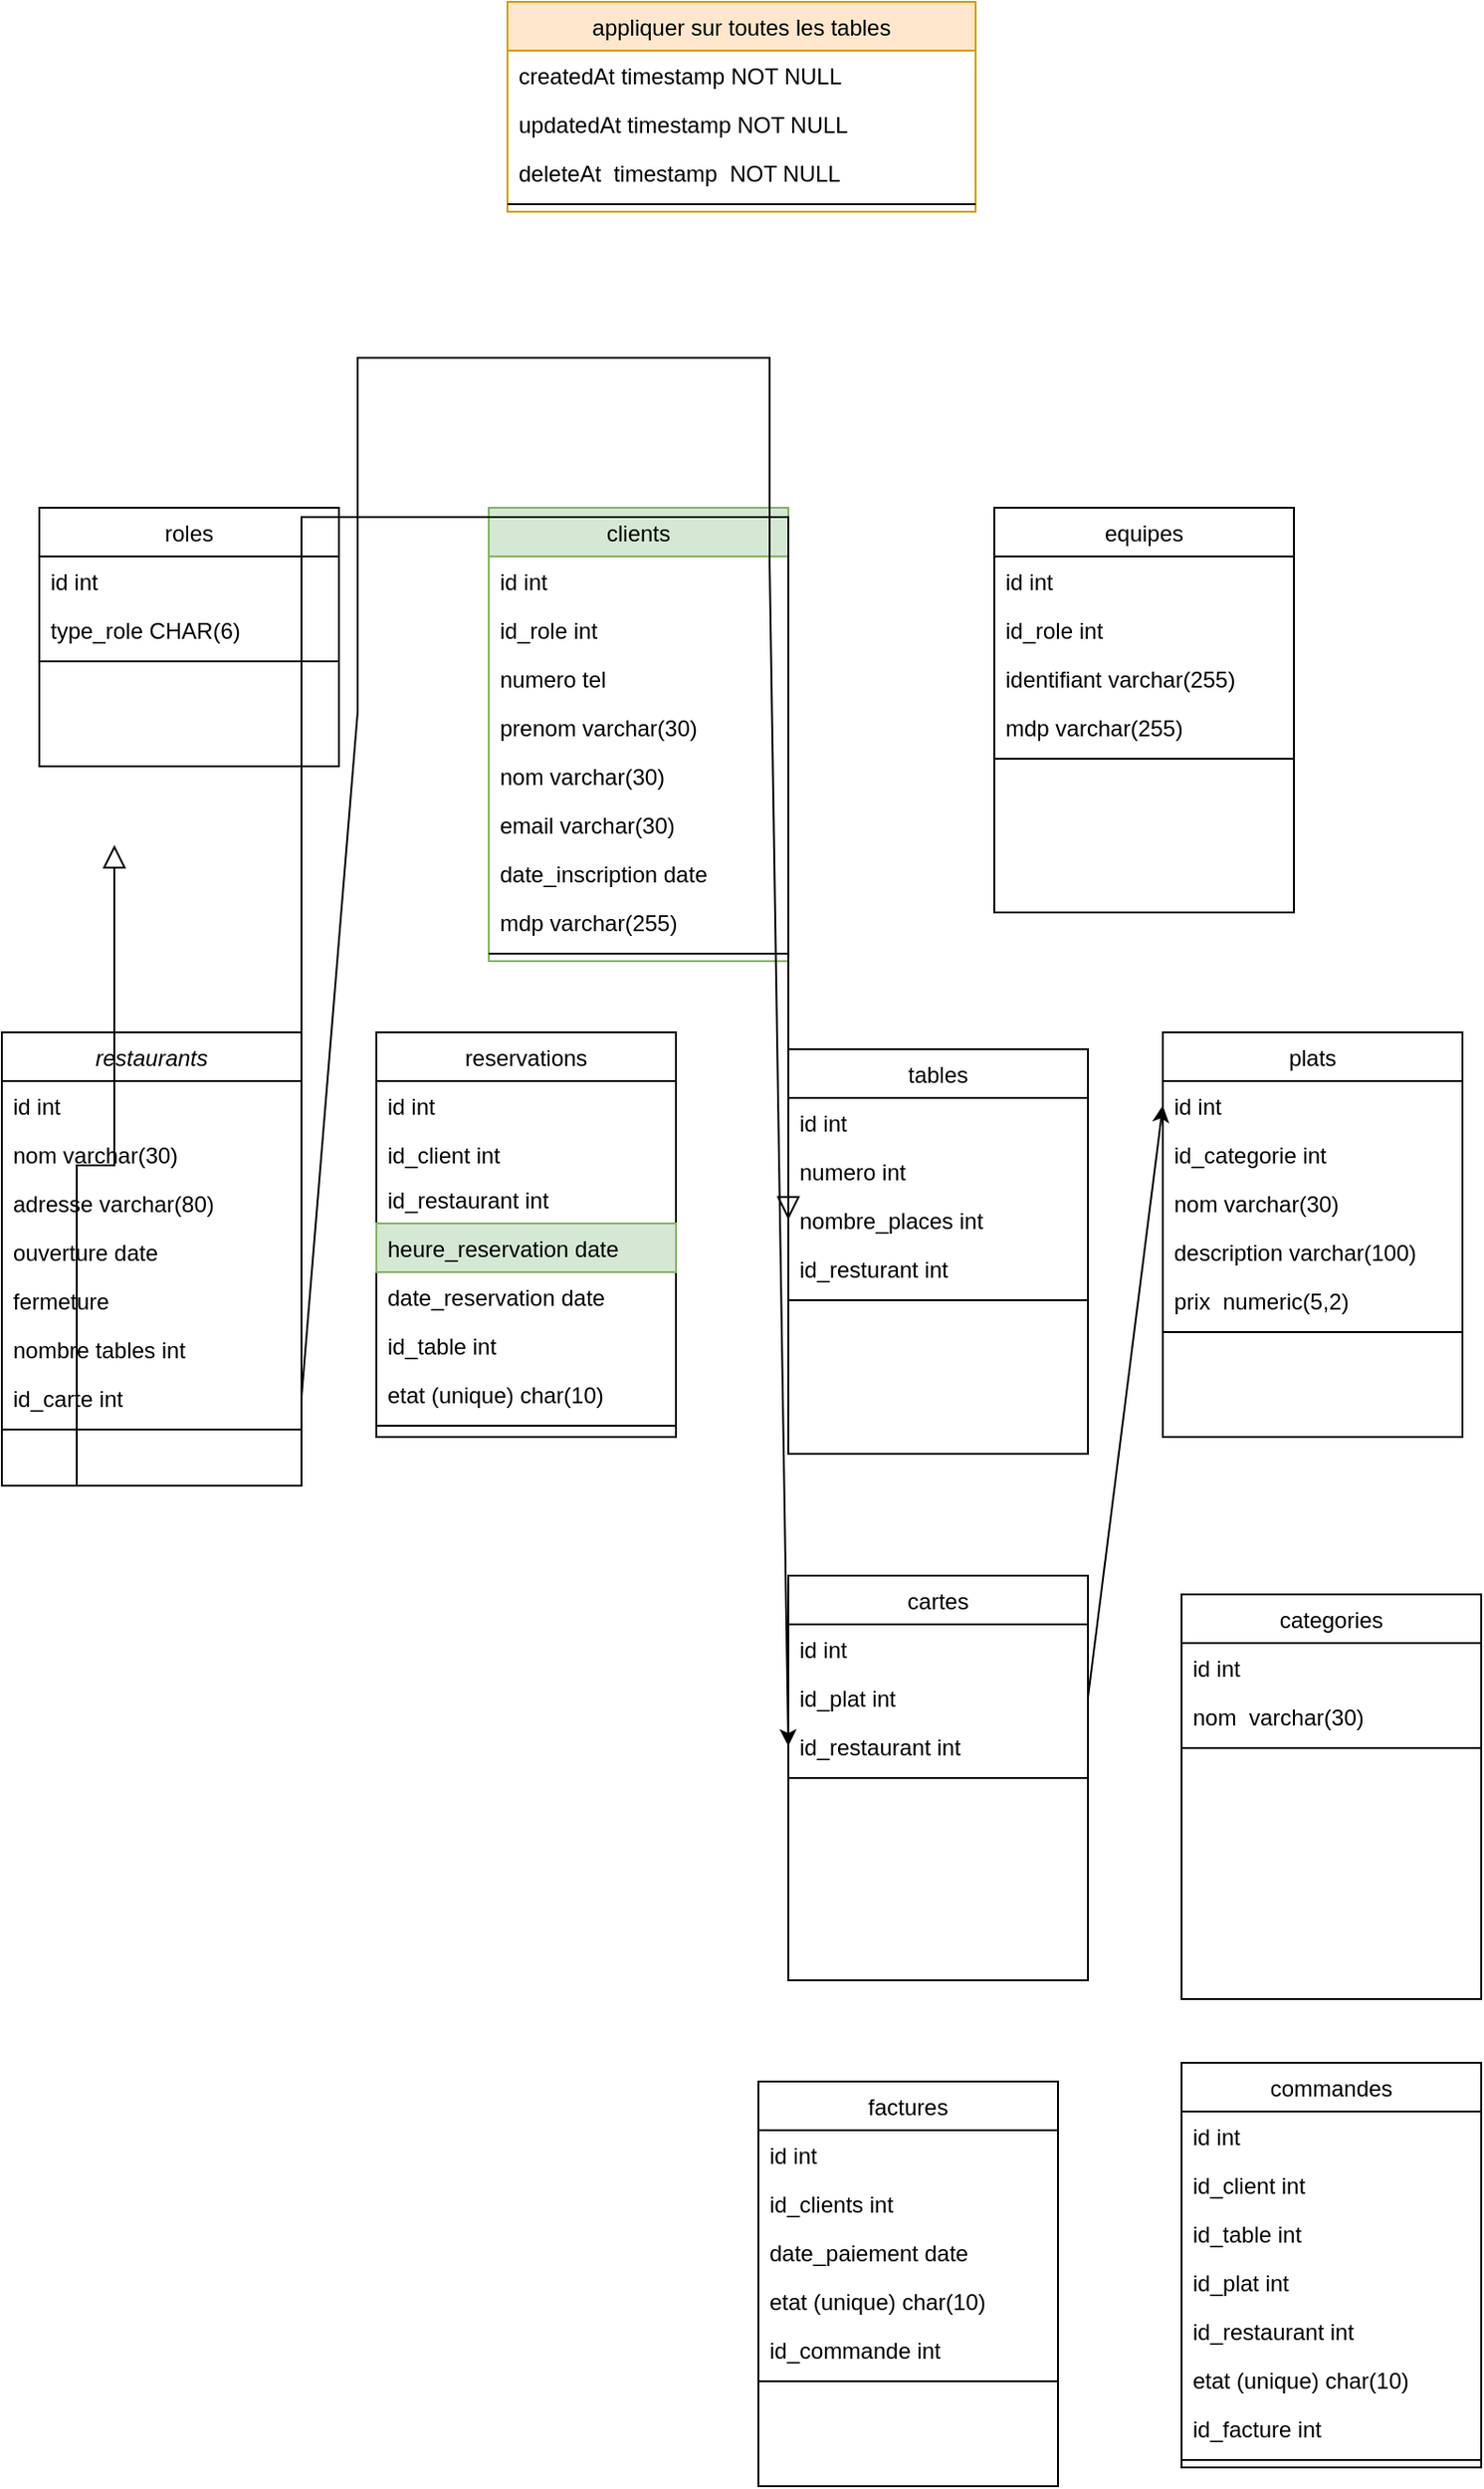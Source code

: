 <mxfile version="22.1.11" type="github">
  <diagram id="C5RBs43oDa-KdzZeNtuy" name="Page-1">
    <mxGraphModel dx="2206" dy="2317" grid="1" gridSize="10" guides="1" tooltips="1" connect="1" arrows="1" fold="1" page="1" pageScale="1" pageWidth="827" pageHeight="1169" math="0" shadow="0">
      <root>
        <mxCell id="WIyWlLk6GJQsqaUBKTNV-0" />
        <mxCell id="WIyWlLk6GJQsqaUBKTNV-1" parent="WIyWlLk6GJQsqaUBKTNV-0" />
        <mxCell id="zkfFHV4jXpPFQw0GAbJ--0" value="restaurants" style="swimlane;fontStyle=2;align=center;verticalAlign=top;childLayout=stackLayout;horizontal=1;startSize=26;horizontalStack=0;resizeParent=1;resizeLast=0;collapsible=1;marginBottom=0;rounded=0;shadow=0;strokeWidth=1;" parent="WIyWlLk6GJQsqaUBKTNV-1" vertex="1">
          <mxGeometry x="10" y="360" width="160" height="242" as="geometry">
            <mxRectangle x="230" y="140" width="160" height="26" as="alternateBounds" />
          </mxGeometry>
        </mxCell>
        <mxCell id="Daupk8jCRFXHcNshcbmI-2" value="id int" style="text;align=left;verticalAlign=top;spacingLeft=4;spacingRight=4;overflow=hidden;rotatable=0;points=[[0,0.5],[1,0.5]];portConstraint=eastwest;rounded=0;shadow=0;html=0;" vertex="1" parent="zkfFHV4jXpPFQw0GAbJ--0">
          <mxGeometry y="26" width="160" height="26" as="geometry" />
        </mxCell>
        <mxCell id="zkfFHV4jXpPFQw0GAbJ--1" value="nom varchar(30)" style="text;align=left;verticalAlign=top;spacingLeft=4;spacingRight=4;overflow=hidden;rotatable=0;points=[[0,0.5],[1,0.5]];portConstraint=eastwest;" parent="zkfFHV4jXpPFQw0GAbJ--0" vertex="1">
          <mxGeometry y="52" width="160" height="26" as="geometry" />
        </mxCell>
        <mxCell id="Daupk8jCRFXHcNshcbmI-22" value="adresse varchar(80)" style="text;align=left;verticalAlign=top;spacingLeft=4;spacingRight=4;overflow=hidden;rotatable=0;points=[[0,0.5],[1,0.5]];portConstraint=eastwest;rounded=0;shadow=0;html=0;" vertex="1" parent="zkfFHV4jXpPFQw0GAbJ--0">
          <mxGeometry y="78" width="160" height="26" as="geometry" />
        </mxCell>
        <mxCell id="zkfFHV4jXpPFQw0GAbJ--3" value="ouverture date" style="text;align=left;verticalAlign=top;spacingLeft=4;spacingRight=4;overflow=hidden;rotatable=0;points=[[0,0.5],[1,0.5]];portConstraint=eastwest;rounded=0;shadow=0;html=0;" parent="zkfFHV4jXpPFQw0GAbJ--0" vertex="1">
          <mxGeometry y="104" width="160" height="26" as="geometry" />
        </mxCell>
        <mxCell id="Daupk8jCRFXHcNshcbmI-21" value="fermeture" style="text;align=left;verticalAlign=top;spacingLeft=4;spacingRight=4;overflow=hidden;rotatable=0;points=[[0,0.5],[1,0.5]];portConstraint=eastwest;rounded=0;shadow=0;html=0;" vertex="1" parent="zkfFHV4jXpPFQw0GAbJ--0">
          <mxGeometry y="130" width="160" height="26" as="geometry" />
        </mxCell>
        <mxCell id="THNNSNgmlFF1877StKQR-0" value="nombre tables int" style="text;align=left;verticalAlign=top;spacingLeft=4;spacingRight=4;overflow=hidden;rotatable=0;points=[[0,0.5],[1,0.5]];portConstraint=eastwest;rounded=0;shadow=0;html=0;" parent="zkfFHV4jXpPFQw0GAbJ--0" vertex="1">
          <mxGeometry y="156" width="160" height="26" as="geometry" />
        </mxCell>
        <mxCell id="THNNSNgmlFF1877StKQR-6" value="id_carte int" style="text;align=left;verticalAlign=top;spacingLeft=4;spacingRight=4;overflow=hidden;rotatable=0;points=[[0,0.5],[1,0.5]];portConstraint=eastwest;rounded=0;shadow=0;html=0;" parent="zkfFHV4jXpPFQw0GAbJ--0" vertex="1">
          <mxGeometry y="182" width="160" height="26" as="geometry" />
        </mxCell>
        <mxCell id="zkfFHV4jXpPFQw0GAbJ--4" value="" style="line;html=1;strokeWidth=1;align=left;verticalAlign=middle;spacingTop=-1;spacingLeft=3;spacingRight=3;rotatable=0;labelPosition=right;points=[];portConstraint=eastwest;" parent="zkfFHV4jXpPFQw0GAbJ--0" vertex="1">
          <mxGeometry y="208" width="160" height="8" as="geometry" />
        </mxCell>
        <mxCell id="zkfFHV4jXpPFQw0GAbJ--12" value="" style="endArrow=block;endSize=10;endFill=0;shadow=0;strokeWidth=1;rounded=0;edgeStyle=elbowEdgeStyle;elbow=vertical;entryX=0.313;entryY=0;entryDx=0;entryDy=0;entryPerimeter=0;exitX=0.25;exitY=1;exitDx=0;exitDy=0;" parent="WIyWlLk6GJQsqaUBKTNV-1" source="zkfFHV4jXpPFQw0GAbJ--0" edge="1">
          <mxGeometry width="160" relative="1" as="geometry">
            <mxPoint x="190" y="210" as="sourcePoint" />
            <mxPoint x="70.08" y="260" as="targetPoint" />
          </mxGeometry>
        </mxCell>
        <mxCell id="zkfFHV4jXpPFQw0GAbJ--17" value="tables" style="swimlane;fontStyle=0;align=center;verticalAlign=top;childLayout=stackLayout;horizontal=1;startSize=26;horizontalStack=0;resizeParent=1;resizeLast=0;collapsible=1;marginBottom=0;rounded=0;shadow=0;strokeWidth=1;" parent="WIyWlLk6GJQsqaUBKTNV-1" vertex="1">
          <mxGeometry x="430" y="369" width="160" height="216" as="geometry">
            <mxRectangle x="550" y="140" width="160" height="26" as="alternateBounds" />
          </mxGeometry>
        </mxCell>
        <mxCell id="Daupk8jCRFXHcNshcbmI-1" value="id int" style="text;align=left;verticalAlign=top;spacingLeft=4;spacingRight=4;overflow=hidden;rotatable=0;points=[[0,0.5],[1,0.5]];portConstraint=eastwest;rounded=0;shadow=0;html=0;" vertex="1" parent="zkfFHV4jXpPFQw0GAbJ--17">
          <mxGeometry y="26" width="160" height="26" as="geometry" />
        </mxCell>
        <mxCell id="Daupk8jCRFXHcNshcbmI-15" value="numero int" style="text;align=left;verticalAlign=top;spacingLeft=4;spacingRight=4;overflow=hidden;rotatable=0;points=[[0,0.5],[1,0.5]];portConstraint=eastwest;rounded=0;shadow=0;html=0;" vertex="1" parent="zkfFHV4jXpPFQw0GAbJ--17">
          <mxGeometry y="52" width="160" height="26" as="geometry" />
        </mxCell>
        <mxCell id="zkfFHV4jXpPFQw0GAbJ--19" value="nombre_places int" style="text;align=left;verticalAlign=top;spacingLeft=4;spacingRight=4;overflow=hidden;rotatable=0;points=[[0,0.5],[1,0.5]];portConstraint=eastwest;rounded=0;shadow=0;html=0;" parent="zkfFHV4jXpPFQw0GAbJ--17" vertex="1">
          <mxGeometry y="78" width="160" height="26" as="geometry" />
        </mxCell>
        <mxCell id="THNNSNgmlFF1877StKQR-4" value="id_resturant int" style="text;align=left;verticalAlign=top;spacingLeft=4;spacingRight=4;overflow=hidden;rotatable=0;points=[[0,0.5],[1,0.5]];portConstraint=eastwest;rounded=0;shadow=0;html=0;" parent="zkfFHV4jXpPFQw0GAbJ--17" vertex="1">
          <mxGeometry y="104" width="160" height="26" as="geometry" />
        </mxCell>
        <mxCell id="zkfFHV4jXpPFQw0GAbJ--23" value="" style="line;html=1;strokeWidth=1;align=left;verticalAlign=middle;spacingTop=-1;spacingLeft=3;spacingRight=3;rotatable=0;labelPosition=right;points=[];portConstraint=eastwest;" parent="zkfFHV4jXpPFQw0GAbJ--17" vertex="1">
          <mxGeometry y="130" width="160" height="8" as="geometry" />
        </mxCell>
        <mxCell id="THNNSNgmlFF1877StKQR-7" value="cartes" style="swimlane;fontStyle=0;align=center;verticalAlign=top;childLayout=stackLayout;horizontal=1;startSize=26;horizontalStack=0;resizeParent=1;resizeLast=0;collapsible=1;marginBottom=0;rounded=0;shadow=0;strokeWidth=1;" parent="WIyWlLk6GJQsqaUBKTNV-1" vertex="1">
          <mxGeometry x="430" y="650" width="160" height="216" as="geometry">
            <mxRectangle x="550" y="140" width="160" height="26" as="alternateBounds" />
          </mxGeometry>
        </mxCell>
        <mxCell id="Daupk8jCRFXHcNshcbmI-7" value="id int" style="text;align=left;verticalAlign=top;spacingLeft=4;spacingRight=4;overflow=hidden;rotatable=0;points=[[0,0.5],[1,0.5]];portConstraint=eastwest;rounded=0;shadow=0;html=0;" vertex="1" parent="THNNSNgmlFF1877StKQR-7">
          <mxGeometry y="26" width="160" height="26" as="geometry" />
        </mxCell>
        <mxCell id="THNNSNgmlFF1877StKQR-8" value="id_plat int" style="text;align=left;verticalAlign=top;spacingLeft=4;spacingRight=4;overflow=hidden;rotatable=0;points=[[0,0.5],[1,0.5]];portConstraint=eastwest;rounded=0;shadow=0;html=0;" parent="THNNSNgmlFF1877StKQR-7" vertex="1">
          <mxGeometry y="52" width="160" height="26" as="geometry" />
        </mxCell>
        <mxCell id="THNNSNgmlFF1877StKQR-26" value="id_restaurant int" style="text;align=left;verticalAlign=top;spacingLeft=4;spacingRight=4;overflow=hidden;rotatable=0;points=[[0,0.5],[1,0.5]];portConstraint=eastwest;rounded=0;shadow=0;html=0;" parent="THNNSNgmlFF1877StKQR-7" vertex="1">
          <mxGeometry y="78" width="160" height="26" as="geometry" />
        </mxCell>
        <mxCell id="THNNSNgmlFF1877StKQR-10" value="" style="line;html=1;strokeWidth=1;align=left;verticalAlign=middle;spacingTop=-1;spacingLeft=3;spacingRight=3;rotatable=0;labelPosition=right;points=[];portConstraint=eastwest;" parent="THNNSNgmlFF1877StKQR-7" vertex="1">
          <mxGeometry y="104" width="160" height="8" as="geometry" />
        </mxCell>
        <mxCell id="THNNSNgmlFF1877StKQR-13" value="categories" style="swimlane;fontStyle=0;align=center;verticalAlign=top;childLayout=stackLayout;horizontal=1;startSize=26;horizontalStack=0;resizeParent=1;resizeLast=0;collapsible=1;marginBottom=0;rounded=0;shadow=0;strokeWidth=1;" parent="WIyWlLk6GJQsqaUBKTNV-1" vertex="1">
          <mxGeometry x="640" y="660" width="160" height="216" as="geometry">
            <mxRectangle x="550" y="140" width="160" height="26" as="alternateBounds" />
          </mxGeometry>
        </mxCell>
        <mxCell id="Daupk8jCRFXHcNshcbmI-10" value="id int" style="text;align=left;verticalAlign=top;spacingLeft=4;spacingRight=4;overflow=hidden;rotatable=0;points=[[0,0.5],[1,0.5]];portConstraint=eastwest;rounded=0;shadow=0;html=0;" vertex="1" parent="THNNSNgmlFF1877StKQR-13">
          <mxGeometry y="26" width="160" height="26" as="geometry" />
        </mxCell>
        <mxCell id="THNNSNgmlFF1877StKQR-14" value="nom  varchar(30)" style="text;align=left;verticalAlign=top;spacingLeft=4;spacingRight=4;overflow=hidden;rotatable=0;points=[[0,0.5],[1,0.5]];portConstraint=eastwest;rounded=0;shadow=0;html=0;" parent="THNNSNgmlFF1877StKQR-13" vertex="1">
          <mxGeometry y="52" width="160" height="26" as="geometry" />
        </mxCell>
        <mxCell id="THNNSNgmlFF1877StKQR-18" value="" style="line;html=1;strokeWidth=1;align=left;verticalAlign=middle;spacingTop=-1;spacingLeft=3;spacingRight=3;rotatable=0;labelPosition=right;points=[];portConstraint=eastwest;" parent="THNNSNgmlFF1877StKQR-13" vertex="1">
          <mxGeometry y="78" width="160" height="8" as="geometry" />
        </mxCell>
        <mxCell id="THNNSNgmlFF1877StKQR-27" value="plats" style="swimlane;fontStyle=0;align=center;verticalAlign=top;childLayout=stackLayout;horizontal=1;startSize=26;horizontalStack=0;resizeParent=1;resizeLast=0;collapsible=1;marginBottom=0;rounded=0;shadow=0;strokeWidth=1;" parent="WIyWlLk6GJQsqaUBKTNV-1" vertex="1">
          <mxGeometry x="630" y="360" width="160" height="216" as="geometry">
            <mxRectangle x="550" y="140" width="160" height="26" as="alternateBounds" />
          </mxGeometry>
        </mxCell>
        <mxCell id="Daupk8jCRFXHcNshcbmI-11" value="id int" style="text;align=left;verticalAlign=top;spacingLeft=4;spacingRight=4;overflow=hidden;rotatable=0;points=[[0,0.5],[1,0.5]];portConstraint=eastwest;rounded=0;shadow=0;html=0;" vertex="1" parent="THNNSNgmlFF1877StKQR-27">
          <mxGeometry y="26" width="160" height="26" as="geometry" />
        </mxCell>
        <mxCell id="THNNSNgmlFF1877StKQR-29" value="id_categorie int" style="text;align=left;verticalAlign=top;spacingLeft=4;spacingRight=4;overflow=hidden;rotatable=0;points=[[0,0.5],[1,0.5]];portConstraint=eastwest;rounded=0;shadow=0;html=0;" parent="THNNSNgmlFF1877StKQR-27" vertex="1">
          <mxGeometry y="52" width="160" height="26" as="geometry" />
        </mxCell>
        <mxCell id="THNNSNgmlFF1877StKQR-32" value="nom varchar(30)" style="text;align=left;verticalAlign=top;spacingLeft=4;spacingRight=4;overflow=hidden;rotatable=0;points=[[0,0.5],[1,0.5]];portConstraint=eastwest;rounded=0;shadow=0;html=0;" parent="THNNSNgmlFF1877StKQR-27" vertex="1">
          <mxGeometry y="78" width="160" height="26" as="geometry" />
        </mxCell>
        <mxCell id="THNNSNgmlFF1877StKQR-33" value="description varchar(100)" style="text;align=left;verticalAlign=top;spacingLeft=4;spacingRight=4;overflow=hidden;rotatable=0;points=[[0,0.5],[1,0.5]];portConstraint=eastwest;rounded=0;shadow=0;html=0;" parent="THNNSNgmlFF1877StKQR-27" vertex="1">
          <mxGeometry y="104" width="160" height="26" as="geometry" />
        </mxCell>
        <mxCell id="THNNSNgmlFF1877StKQR-81" value="prix  numeric(5,2)" style="text;align=left;verticalAlign=top;spacingLeft=4;spacingRight=4;overflow=hidden;rotatable=0;points=[[0,0.5],[1,0.5]];portConstraint=eastwest;rounded=0;shadow=0;html=0;" parent="THNNSNgmlFF1877StKQR-27" vertex="1">
          <mxGeometry y="130" width="160" height="26" as="geometry" />
        </mxCell>
        <mxCell id="THNNSNgmlFF1877StKQR-31" value="" style="line;html=1;strokeWidth=1;align=left;verticalAlign=middle;spacingTop=-1;spacingLeft=3;spacingRight=3;rotatable=0;labelPosition=right;points=[];portConstraint=eastwest;" parent="THNNSNgmlFF1877StKQR-27" vertex="1">
          <mxGeometry y="156" width="160" height="8" as="geometry" />
        </mxCell>
        <mxCell id="THNNSNgmlFF1877StKQR-35" value="clients" style="swimlane;fontStyle=0;align=center;verticalAlign=top;childLayout=stackLayout;horizontal=1;startSize=26;horizontalStack=0;resizeParent=1;resizeLast=0;collapsible=1;marginBottom=0;rounded=0;shadow=0;strokeWidth=1;fillColor=#d5e8d4;strokeColor=#82b366;" parent="WIyWlLk6GJQsqaUBKTNV-1" vertex="1">
          <mxGeometry x="270" y="80" width="160" height="242" as="geometry">
            <mxRectangle x="130" y="380" width="160" height="26" as="alternateBounds" />
          </mxGeometry>
        </mxCell>
        <mxCell id="Daupk8jCRFXHcNshcbmI-4" value="id int" style="text;align=left;verticalAlign=top;spacingLeft=4;spacingRight=4;overflow=hidden;rotatable=0;points=[[0,0.5],[1,0.5]];portConstraint=eastwest;rounded=0;shadow=0;html=0;" vertex="1" parent="THNNSNgmlFF1877StKQR-35">
          <mxGeometry y="26" width="160" height="26" as="geometry" />
        </mxCell>
        <mxCell id="Daupk8jCRFXHcNshcbmI-24" value="id_role int" style="text;align=left;verticalAlign=top;spacingLeft=4;spacingRight=4;overflow=hidden;rotatable=0;points=[[0,0.5],[1,0.5]];portConstraint=eastwest;" vertex="1" parent="THNNSNgmlFF1877StKQR-35">
          <mxGeometry y="52" width="160" height="26" as="geometry" />
        </mxCell>
        <mxCell id="THNNSNgmlFF1877StKQR-36" value="numero tel " style="text;align=left;verticalAlign=top;spacingLeft=4;spacingRight=4;overflow=hidden;rotatable=0;points=[[0,0.5],[1,0.5]];portConstraint=eastwest;" parent="THNNSNgmlFF1877StKQR-35" vertex="1">
          <mxGeometry y="78" width="160" height="26" as="geometry" />
        </mxCell>
        <mxCell id="THNNSNgmlFF1877StKQR-37" value="prenom varchar(30)" style="text;align=left;verticalAlign=top;spacingLeft=4;spacingRight=4;overflow=hidden;rotatable=0;points=[[0,0.5],[1,0.5]];portConstraint=eastwest;rounded=0;shadow=0;html=0;" parent="THNNSNgmlFF1877StKQR-35" vertex="1">
          <mxGeometry y="104" width="160" height="26" as="geometry" />
        </mxCell>
        <mxCell id="THNNSNgmlFF1877StKQR-38" value="nom varchar(30)" style="text;align=left;verticalAlign=top;spacingLeft=4;spacingRight=4;overflow=hidden;rotatable=0;points=[[0,0.5],[1,0.5]];portConstraint=eastwest;rounded=0;shadow=0;html=0;" parent="THNNSNgmlFF1877StKQR-35" vertex="1">
          <mxGeometry y="130" width="160" height="26" as="geometry" />
        </mxCell>
        <mxCell id="THNNSNgmlFF1877StKQR-39" value="email varchar(30)" style="text;align=left;verticalAlign=top;spacingLeft=4;spacingRight=4;overflow=hidden;rotatable=0;points=[[0,0.5],[1,0.5]];portConstraint=eastwest;rounded=0;shadow=0;html=0;" parent="THNNSNgmlFF1877StKQR-35" vertex="1">
          <mxGeometry y="156" width="160" height="26" as="geometry" />
        </mxCell>
        <mxCell id="THNNSNgmlFF1877StKQR-40" value="date_inscription date" style="text;align=left;verticalAlign=top;spacingLeft=4;spacingRight=4;overflow=hidden;rotatable=0;points=[[0,0.5],[1,0.5]];portConstraint=eastwest;rounded=0;shadow=0;html=0;" parent="THNNSNgmlFF1877StKQR-35" vertex="1">
          <mxGeometry y="182" width="160" height="26" as="geometry" />
        </mxCell>
        <mxCell id="Daupk8jCRFXHcNshcbmI-30" value="mdp varchar(255)" style="text;align=left;verticalAlign=top;spacingLeft=4;spacingRight=4;overflow=hidden;rotatable=0;points=[[0,0.5],[1,0.5]];portConstraint=eastwest;" vertex="1" parent="THNNSNgmlFF1877StKQR-35">
          <mxGeometry y="208" width="160" height="26" as="geometry" />
        </mxCell>
        <mxCell id="THNNSNgmlFF1877StKQR-42" value="" style="line;html=1;strokeWidth=1;align=left;verticalAlign=middle;spacingTop=-1;spacingLeft=3;spacingRight=3;rotatable=0;labelPosition=right;points=[];portConstraint=eastwest;" parent="THNNSNgmlFF1877StKQR-35" vertex="1">
          <mxGeometry y="234" width="160" height="8" as="geometry" />
        </mxCell>
        <mxCell id="THNNSNgmlFF1877StKQR-43" value="equipes" style="swimlane;fontStyle=0;align=center;verticalAlign=top;childLayout=stackLayout;horizontal=1;startSize=26;horizontalStack=0;resizeParent=1;resizeLast=0;collapsible=1;marginBottom=0;rounded=0;shadow=0;strokeWidth=1;" parent="WIyWlLk6GJQsqaUBKTNV-1" vertex="1">
          <mxGeometry x="540" y="80" width="160" height="216" as="geometry">
            <mxRectangle x="130" y="380" width="160" height="26" as="alternateBounds" />
          </mxGeometry>
        </mxCell>
        <mxCell id="Daupk8jCRFXHcNshcbmI-6" value="id int" style="text;align=left;verticalAlign=top;spacingLeft=4;spacingRight=4;overflow=hidden;rotatable=0;points=[[0,0.5],[1,0.5]];portConstraint=eastwest;rounded=0;shadow=0;html=0;" vertex="1" parent="THNNSNgmlFF1877StKQR-43">
          <mxGeometry y="26" width="160" height="26" as="geometry" />
        </mxCell>
        <mxCell id="THNNSNgmlFF1877StKQR-44" value="id_role int" style="text;align=left;verticalAlign=top;spacingLeft=4;spacingRight=4;overflow=hidden;rotatable=0;points=[[0,0.5],[1,0.5]];portConstraint=eastwest;" parent="THNNSNgmlFF1877StKQR-43" vertex="1">
          <mxGeometry y="52" width="160" height="26" as="geometry" />
        </mxCell>
        <mxCell id="Daupk8jCRFXHcNshcbmI-31" value="identifiant varchar(255)" style="text;align=left;verticalAlign=top;spacingLeft=4;spacingRight=4;overflow=hidden;rotatable=0;points=[[0,0.5],[1,0.5]];portConstraint=eastwest;rounded=0;shadow=0;html=0;" vertex="1" parent="THNNSNgmlFF1877StKQR-43">
          <mxGeometry y="78" width="160" height="26" as="geometry" />
        </mxCell>
        <mxCell id="Daupk8jCRFXHcNshcbmI-29" value="mdp varchar(255)" style="text;align=left;verticalAlign=top;spacingLeft=4;spacingRight=4;overflow=hidden;rotatable=0;points=[[0,0.5],[1,0.5]];portConstraint=eastwest;" vertex="1" parent="THNNSNgmlFF1877StKQR-43">
          <mxGeometry y="104" width="160" height="26" as="geometry" />
        </mxCell>
        <mxCell id="THNNSNgmlFF1877StKQR-49" value="" style="line;html=1;strokeWidth=1;align=left;verticalAlign=middle;spacingTop=-1;spacingLeft=3;spacingRight=3;rotatable=0;labelPosition=right;points=[];portConstraint=eastwest;" parent="THNNSNgmlFF1877StKQR-43" vertex="1">
          <mxGeometry y="130" width="160" height="8" as="geometry" />
        </mxCell>
        <mxCell id="THNNSNgmlFF1877StKQR-52" value="roles" style="swimlane;fontStyle=0;align=center;verticalAlign=top;childLayout=stackLayout;horizontal=1;startSize=26;horizontalStack=0;resizeParent=1;resizeLast=0;collapsible=1;marginBottom=0;rounded=0;shadow=0;strokeWidth=1;" parent="WIyWlLk6GJQsqaUBKTNV-1" vertex="1">
          <mxGeometry x="30" y="80" width="160" height="138" as="geometry">
            <mxRectangle x="340" y="380" width="170" height="26" as="alternateBounds" />
          </mxGeometry>
        </mxCell>
        <mxCell id="Daupk8jCRFXHcNshcbmI-12" value="id int" style="text;align=left;verticalAlign=top;spacingLeft=4;spacingRight=4;overflow=hidden;rotatable=0;points=[[0,0.5],[1,0.5]];portConstraint=eastwest;rounded=0;shadow=0;html=0;" vertex="1" parent="THNNSNgmlFF1877StKQR-52">
          <mxGeometry y="26" width="160" height="26" as="geometry" />
        </mxCell>
        <mxCell id="THNNSNgmlFF1877StKQR-56" value="type_role CHAR(6)" style="text;align=left;verticalAlign=top;spacingLeft=4;spacingRight=4;overflow=hidden;rotatable=0;points=[[0,0.5],[1,0.5]];portConstraint=eastwest;rounded=0;shadow=0;html=0;" parent="THNNSNgmlFF1877StKQR-52" vertex="1">
          <mxGeometry y="52" width="160" height="26" as="geometry" />
        </mxCell>
        <mxCell id="THNNSNgmlFF1877StKQR-55" value="" style="line;html=1;strokeWidth=1;align=left;verticalAlign=middle;spacingTop=-1;spacingLeft=3;spacingRight=3;rotatable=0;labelPosition=right;points=[];portConstraint=eastwest;" parent="THNNSNgmlFF1877StKQR-52" vertex="1">
          <mxGeometry y="78" width="160" height="8" as="geometry" />
        </mxCell>
        <mxCell id="THNNSNgmlFF1877StKQR-59" value="reservations" style="swimlane;fontStyle=0;align=center;verticalAlign=top;childLayout=stackLayout;horizontal=1;startSize=26;horizontalStack=0;resizeParent=1;resizeLast=0;collapsible=1;marginBottom=0;rounded=0;shadow=0;strokeWidth=1;" parent="WIyWlLk6GJQsqaUBKTNV-1" vertex="1">
          <mxGeometry x="210" y="360" width="160" height="216" as="geometry">
            <mxRectangle x="550" y="140" width="160" height="26" as="alternateBounds" />
          </mxGeometry>
        </mxCell>
        <mxCell id="Daupk8jCRFXHcNshcbmI-8" value="id int" style="text;align=left;verticalAlign=top;spacingLeft=4;spacingRight=4;overflow=hidden;rotatable=0;points=[[0,0.5],[1,0.5]];portConstraint=eastwest;rounded=0;shadow=0;html=0;" vertex="1" parent="THNNSNgmlFF1877StKQR-59">
          <mxGeometry y="26" width="160" height="26" as="geometry" />
        </mxCell>
        <mxCell id="THNNSNgmlFF1877StKQR-60" value="id_client int" style="text;align=left;verticalAlign=top;spacingLeft=4;spacingRight=4;overflow=hidden;rotatable=0;points=[[0,0.5],[1,0.5]];portConstraint=eastwest;rounded=0;shadow=0;html=0;" parent="THNNSNgmlFF1877StKQR-59" vertex="1">
          <mxGeometry y="52" width="160" height="24" as="geometry" />
        </mxCell>
        <mxCell id="THNNSNgmlFF1877StKQR-64" value="id_restaurant int" style="text;align=left;verticalAlign=top;spacingLeft=4;spacingRight=4;overflow=hidden;rotatable=0;points=[[0,0.5],[1,0.5]];portConstraint=eastwest;rounded=0;shadow=0;html=0;" parent="THNNSNgmlFF1877StKQR-59" vertex="1">
          <mxGeometry y="76" width="160" height="26" as="geometry" />
        </mxCell>
        <mxCell id="THNNSNgmlFF1877StKQR-61" value="heure_reservation date" style="text;align=left;verticalAlign=top;spacingLeft=4;spacingRight=4;overflow=hidden;rotatable=0;points=[[0,0.5],[1,0.5]];portConstraint=eastwest;rounded=0;shadow=0;html=0;fillColor=#d5e8d4;strokeColor=#82b366;" parent="THNNSNgmlFF1877StKQR-59" vertex="1">
          <mxGeometry y="102" width="160" height="26" as="geometry" />
        </mxCell>
        <mxCell id="Daupk8jCRFXHcNshcbmI-23" value="date_reservation date" style="text;align=left;verticalAlign=top;spacingLeft=4;spacingRight=4;overflow=hidden;rotatable=0;points=[[0,0.5],[1,0.5]];portConstraint=eastwest;rounded=0;shadow=0;html=0;" vertex="1" parent="THNNSNgmlFF1877StKQR-59">
          <mxGeometry y="128" width="160" height="26" as="geometry" />
        </mxCell>
        <mxCell id="Daupk8jCRFXHcNshcbmI-18" value="id_table int" style="text;align=left;verticalAlign=top;spacingLeft=4;spacingRight=4;overflow=hidden;rotatable=0;points=[[0,0.5],[1,0.5]];portConstraint=eastwest;rounded=0;shadow=0;html=0;" vertex="1" parent="THNNSNgmlFF1877StKQR-59">
          <mxGeometry y="154" width="160" height="26" as="geometry" />
        </mxCell>
        <mxCell id="THNNSNgmlFF1877StKQR-65" value="etat (unique) char(10)" style="text;align=left;verticalAlign=top;spacingLeft=4;spacingRight=4;overflow=hidden;rotatable=0;points=[[0,0.5],[1,0.5]];portConstraint=eastwest;rounded=0;shadow=0;html=0;" parent="THNNSNgmlFF1877StKQR-59" vertex="1">
          <mxGeometry y="180" width="160" height="26" as="geometry" />
        </mxCell>
        <mxCell id="THNNSNgmlFF1877StKQR-63" value="" style="line;html=1;strokeWidth=1;align=left;verticalAlign=middle;spacingTop=-1;spacingLeft=3;spacingRight=3;rotatable=0;labelPosition=right;points=[];portConstraint=eastwest;" parent="THNNSNgmlFF1877StKQR-59" vertex="1">
          <mxGeometry y="206" width="160" height="8" as="geometry" />
        </mxCell>
        <mxCell id="THNNSNgmlFF1877StKQR-66" value="factures" style="swimlane;fontStyle=0;align=center;verticalAlign=top;childLayout=stackLayout;horizontal=1;startSize=26;horizontalStack=0;resizeParent=1;resizeLast=0;collapsible=1;marginBottom=0;rounded=0;shadow=0;strokeWidth=1;" parent="WIyWlLk6GJQsqaUBKTNV-1" vertex="1">
          <mxGeometry x="414" y="920" width="160" height="216" as="geometry">
            <mxRectangle x="550" y="140" width="160" height="26" as="alternateBounds" />
          </mxGeometry>
        </mxCell>
        <mxCell id="Daupk8jCRFXHcNshcbmI-9" value="id int" style="text;align=left;verticalAlign=top;spacingLeft=4;spacingRight=4;overflow=hidden;rotatable=0;points=[[0,0.5],[1,0.5]];portConstraint=eastwest;rounded=0;shadow=0;html=0;" vertex="1" parent="THNNSNgmlFF1877StKQR-66">
          <mxGeometry y="26" width="160" height="26" as="geometry" />
        </mxCell>
        <mxCell id="THNNSNgmlFF1877StKQR-67" value="id_clients int" style="text;align=left;verticalAlign=top;spacingLeft=4;spacingRight=4;overflow=hidden;rotatable=0;points=[[0,0.5],[1,0.5]];portConstraint=eastwest;rounded=0;shadow=0;html=0;" parent="THNNSNgmlFF1877StKQR-66" vertex="1">
          <mxGeometry y="52" width="160" height="26" as="geometry" />
        </mxCell>
        <mxCell id="THNNSNgmlFF1877StKQR-69" value="date_paiement date" style="text;align=left;verticalAlign=top;spacingLeft=4;spacingRight=4;overflow=hidden;rotatable=0;points=[[0,0.5],[1,0.5]];portConstraint=eastwest;rounded=0;shadow=0;html=0;" parent="THNNSNgmlFF1877StKQR-66" vertex="1">
          <mxGeometry y="78" width="160" height="26" as="geometry" />
        </mxCell>
        <mxCell id="THNNSNgmlFF1877StKQR-72" value="etat (unique) char(10)" style="text;align=left;verticalAlign=top;spacingLeft=4;spacingRight=4;overflow=hidden;rotatable=0;points=[[0,0.5],[1,0.5]];portConstraint=eastwest;rounded=0;shadow=0;html=0;" parent="THNNSNgmlFF1877StKQR-66" vertex="1">
          <mxGeometry y="104" width="160" height="26" as="geometry" />
        </mxCell>
        <mxCell id="THNNSNgmlFF1877StKQR-73" value="id_commande int" style="text;align=left;verticalAlign=top;spacingLeft=4;spacingRight=4;overflow=hidden;rotatable=0;points=[[0,0.5],[1,0.5]];portConstraint=eastwest;rounded=0;shadow=0;html=0;" parent="THNNSNgmlFF1877StKQR-66" vertex="1">
          <mxGeometry y="130" width="160" height="26" as="geometry" />
        </mxCell>
        <mxCell id="THNNSNgmlFF1877StKQR-70" value="" style="line;html=1;strokeWidth=1;align=left;verticalAlign=middle;spacingTop=-1;spacingLeft=3;spacingRight=3;rotatable=0;labelPosition=right;points=[];portConstraint=eastwest;" parent="THNNSNgmlFF1877StKQR-66" vertex="1">
          <mxGeometry y="156" width="160" height="8" as="geometry" />
        </mxCell>
        <mxCell id="THNNSNgmlFF1877StKQR-74" value="commandes" style="swimlane;fontStyle=0;align=center;verticalAlign=top;childLayout=stackLayout;horizontal=1;startSize=26;horizontalStack=0;resizeParent=1;resizeLast=0;collapsible=1;marginBottom=0;rounded=0;shadow=0;strokeWidth=1;" parent="WIyWlLk6GJQsqaUBKTNV-1" vertex="1">
          <mxGeometry x="640" y="910" width="160" height="216" as="geometry">
            <mxRectangle x="550" y="140" width="160" height="26" as="alternateBounds" />
          </mxGeometry>
        </mxCell>
        <mxCell id="Daupk8jCRFXHcNshcbmI-13" value="id int" style="text;align=left;verticalAlign=top;spacingLeft=4;spacingRight=4;overflow=hidden;rotatable=0;points=[[0,0.5],[1,0.5]];portConstraint=eastwest;rounded=0;shadow=0;html=0;" vertex="1" parent="THNNSNgmlFF1877StKQR-74">
          <mxGeometry y="26" width="160" height="26" as="geometry" />
        </mxCell>
        <mxCell id="THNNSNgmlFF1877StKQR-75" value="id_client int" style="text;align=left;verticalAlign=top;spacingLeft=4;spacingRight=4;overflow=hidden;rotatable=0;points=[[0,0.5],[1,0.5]];portConstraint=eastwest;rounded=0;shadow=0;html=0;" parent="THNNSNgmlFF1877StKQR-74" vertex="1">
          <mxGeometry y="52" width="160" height="26" as="geometry" />
        </mxCell>
        <mxCell id="Daupk8jCRFXHcNshcbmI-16" value="id_table int" style="text;align=left;verticalAlign=top;spacingLeft=4;spacingRight=4;overflow=hidden;rotatable=0;points=[[0,0.5],[1,0.5]];portConstraint=eastwest;rounded=0;shadow=0;html=0;" vertex="1" parent="THNNSNgmlFF1877StKQR-74">
          <mxGeometry y="78" width="160" height="26" as="geometry" />
        </mxCell>
        <mxCell id="THNNSNgmlFF1877StKQR-76" value="id_plat int" style="text;align=left;verticalAlign=top;spacingLeft=4;spacingRight=4;overflow=hidden;rotatable=0;points=[[0,0.5],[1,0.5]];portConstraint=eastwest;rounded=0;shadow=0;html=0;" parent="THNNSNgmlFF1877StKQR-74" vertex="1">
          <mxGeometry y="104" width="160" height="26" as="geometry" />
        </mxCell>
        <mxCell id="THNNSNgmlFF1877StKQR-77" value="id_restaurant int" style="text;align=left;verticalAlign=top;spacingLeft=4;spacingRight=4;overflow=hidden;rotatable=0;points=[[0,0.5],[1,0.5]];portConstraint=eastwest;rounded=0;shadow=0;html=0;" parent="THNNSNgmlFF1877StKQR-74" vertex="1">
          <mxGeometry y="130" width="160" height="26" as="geometry" />
        </mxCell>
        <mxCell id="THNNSNgmlFF1877StKQR-78" value="etat (unique) char(10)" style="text;align=left;verticalAlign=top;spacingLeft=4;spacingRight=4;overflow=hidden;rotatable=0;points=[[0,0.5],[1,0.5]];portConstraint=eastwest;rounded=0;shadow=0;html=0;" parent="THNNSNgmlFF1877StKQR-74" vertex="1">
          <mxGeometry y="156" width="160" height="26" as="geometry" />
        </mxCell>
        <mxCell id="THNNSNgmlFF1877StKQR-79" value="id_facture int" style="text;align=left;verticalAlign=top;spacingLeft=4;spacingRight=4;overflow=hidden;rotatable=0;points=[[0,0.5],[1,0.5]];portConstraint=eastwest;rounded=0;shadow=0;html=0;" parent="THNNSNgmlFF1877StKQR-74" vertex="1">
          <mxGeometry y="182" width="160" height="26" as="geometry" />
        </mxCell>
        <mxCell id="THNNSNgmlFF1877StKQR-80" value="" style="line;html=1;strokeWidth=1;align=left;verticalAlign=middle;spacingTop=-1;spacingLeft=3;spacingRight=3;rotatable=0;labelPosition=right;points=[];portConstraint=eastwest;" parent="THNNSNgmlFF1877StKQR-74" vertex="1">
          <mxGeometry y="208" width="160" height="8" as="geometry" />
        </mxCell>
        <mxCell id="THNNSNgmlFF1877StKQR-83" value="" style="endArrow=block;endSize=10;endFill=0;shadow=0;strokeWidth=1;rounded=0;edgeStyle=elbowEdgeStyle;elbow=vertical;entryX=0;entryY=0.5;entryDx=0;entryDy=0;exitX=1;exitY=0.5;exitDx=0;exitDy=0;" parent="WIyWlLk6GJQsqaUBKTNV-1" source="zkfFHV4jXpPFQw0GAbJ--3" target="zkfFHV4jXpPFQw0GAbJ--19" edge="1">
          <mxGeometry width="160" relative="1" as="geometry">
            <mxPoint x="80" y="204" as="sourcePoint" />
            <mxPoint x="90" y="280" as="targetPoint" />
            <Array as="points">
              <mxPoint x="210" y="85" />
            </Array>
          </mxGeometry>
        </mxCell>
        <mxCell id="THNNSNgmlFF1877StKQR-84" value="" style="endArrow=classic;html=1;rounded=0;entryX=0;entryY=0.5;entryDx=0;entryDy=0;exitX=1;exitY=0.5;exitDx=0;exitDy=0;exitPerimeter=0;" parent="WIyWlLk6GJQsqaUBKTNV-1" source="THNNSNgmlFF1877StKQR-6" target="THNNSNgmlFF1877StKQR-26" edge="1">
          <mxGeometry width="50" height="50" relative="1" as="geometry">
            <mxPoint x="320" y="520" as="sourcePoint" />
            <mxPoint x="210" y="20" as="targetPoint" />
            <Array as="points">
              <mxPoint x="200" y="189" />
              <mxPoint x="200" />
              <mxPoint x="420" />
              <mxPoint x="420" y="110" />
            </Array>
          </mxGeometry>
        </mxCell>
        <mxCell id="Daupk8jCRFXHcNshcbmI-17" value="" style="endArrow=classic;html=1;rounded=0;exitX=1;exitY=0.5;exitDx=0;exitDy=0;entryX=0;entryY=0.5;entryDx=0;entryDy=0;" edge="1" parent="WIyWlLk6GJQsqaUBKTNV-1" source="THNNSNgmlFF1877StKQR-8" target="Daupk8jCRFXHcNshcbmI-11">
          <mxGeometry width="50" height="50" relative="1" as="geometry">
            <mxPoint x="350" y="550" as="sourcePoint" />
            <mxPoint x="620" y="85" as="targetPoint" />
          </mxGeometry>
        </mxCell>
        <mxCell id="Daupk8jCRFXHcNshcbmI-32" value="appliquer sur toutes les tables" style="swimlane;fontStyle=0;align=center;verticalAlign=top;childLayout=stackLayout;horizontal=1;startSize=26;horizontalStack=0;resizeParent=1;resizeLast=0;collapsible=1;marginBottom=0;rounded=0;shadow=0;strokeWidth=1;fillColor=#ffe6cc;strokeColor=#d79b00;" vertex="1" parent="WIyWlLk6GJQsqaUBKTNV-1">
          <mxGeometry x="280" y="-190" width="250" height="112" as="geometry">
            <mxRectangle x="550" y="140" width="160" height="26" as="alternateBounds" />
          </mxGeometry>
        </mxCell>
        <mxCell id="Daupk8jCRFXHcNshcbmI-33" value="createdAt timestamp NOT NULL" style="text;align=left;verticalAlign=top;spacingLeft=4;spacingRight=4;overflow=hidden;rotatable=0;points=[[0,0.5],[1,0.5]];portConstraint=eastwest;rounded=0;shadow=0;html=0;" vertex="1" parent="Daupk8jCRFXHcNshcbmI-32">
          <mxGeometry y="26" width="250" height="26" as="geometry" />
        </mxCell>
        <mxCell id="Daupk8jCRFXHcNshcbmI-34" value="updatedAt timestamp NOT NULL" style="text;align=left;verticalAlign=top;spacingLeft=4;spacingRight=4;overflow=hidden;rotatable=0;points=[[0,0.5],[1,0.5]];portConstraint=eastwest;rounded=0;shadow=0;html=0;" vertex="1" parent="Daupk8jCRFXHcNshcbmI-32">
          <mxGeometry y="52" width="250" height="26" as="geometry" />
        </mxCell>
        <mxCell id="Daupk8jCRFXHcNshcbmI-35" value="deleteAt  timestamp  NOT NULL" style="text;align=left;verticalAlign=top;spacingLeft=4;spacingRight=4;overflow=hidden;rotatable=0;points=[[0,0.5],[1,0.5]];portConstraint=eastwest;rounded=0;shadow=0;html=0;" vertex="1" parent="Daupk8jCRFXHcNshcbmI-32">
          <mxGeometry y="78" width="250" height="26" as="geometry" />
        </mxCell>
        <mxCell id="Daupk8jCRFXHcNshcbmI-37" value="" style="line;html=1;strokeWidth=1;align=left;verticalAlign=middle;spacingTop=-1;spacingLeft=3;spacingRight=3;rotatable=0;labelPosition=right;points=[];portConstraint=eastwest;" vertex="1" parent="Daupk8jCRFXHcNshcbmI-32">
          <mxGeometry y="104" width="250" height="8" as="geometry" />
        </mxCell>
      </root>
    </mxGraphModel>
  </diagram>
</mxfile>
